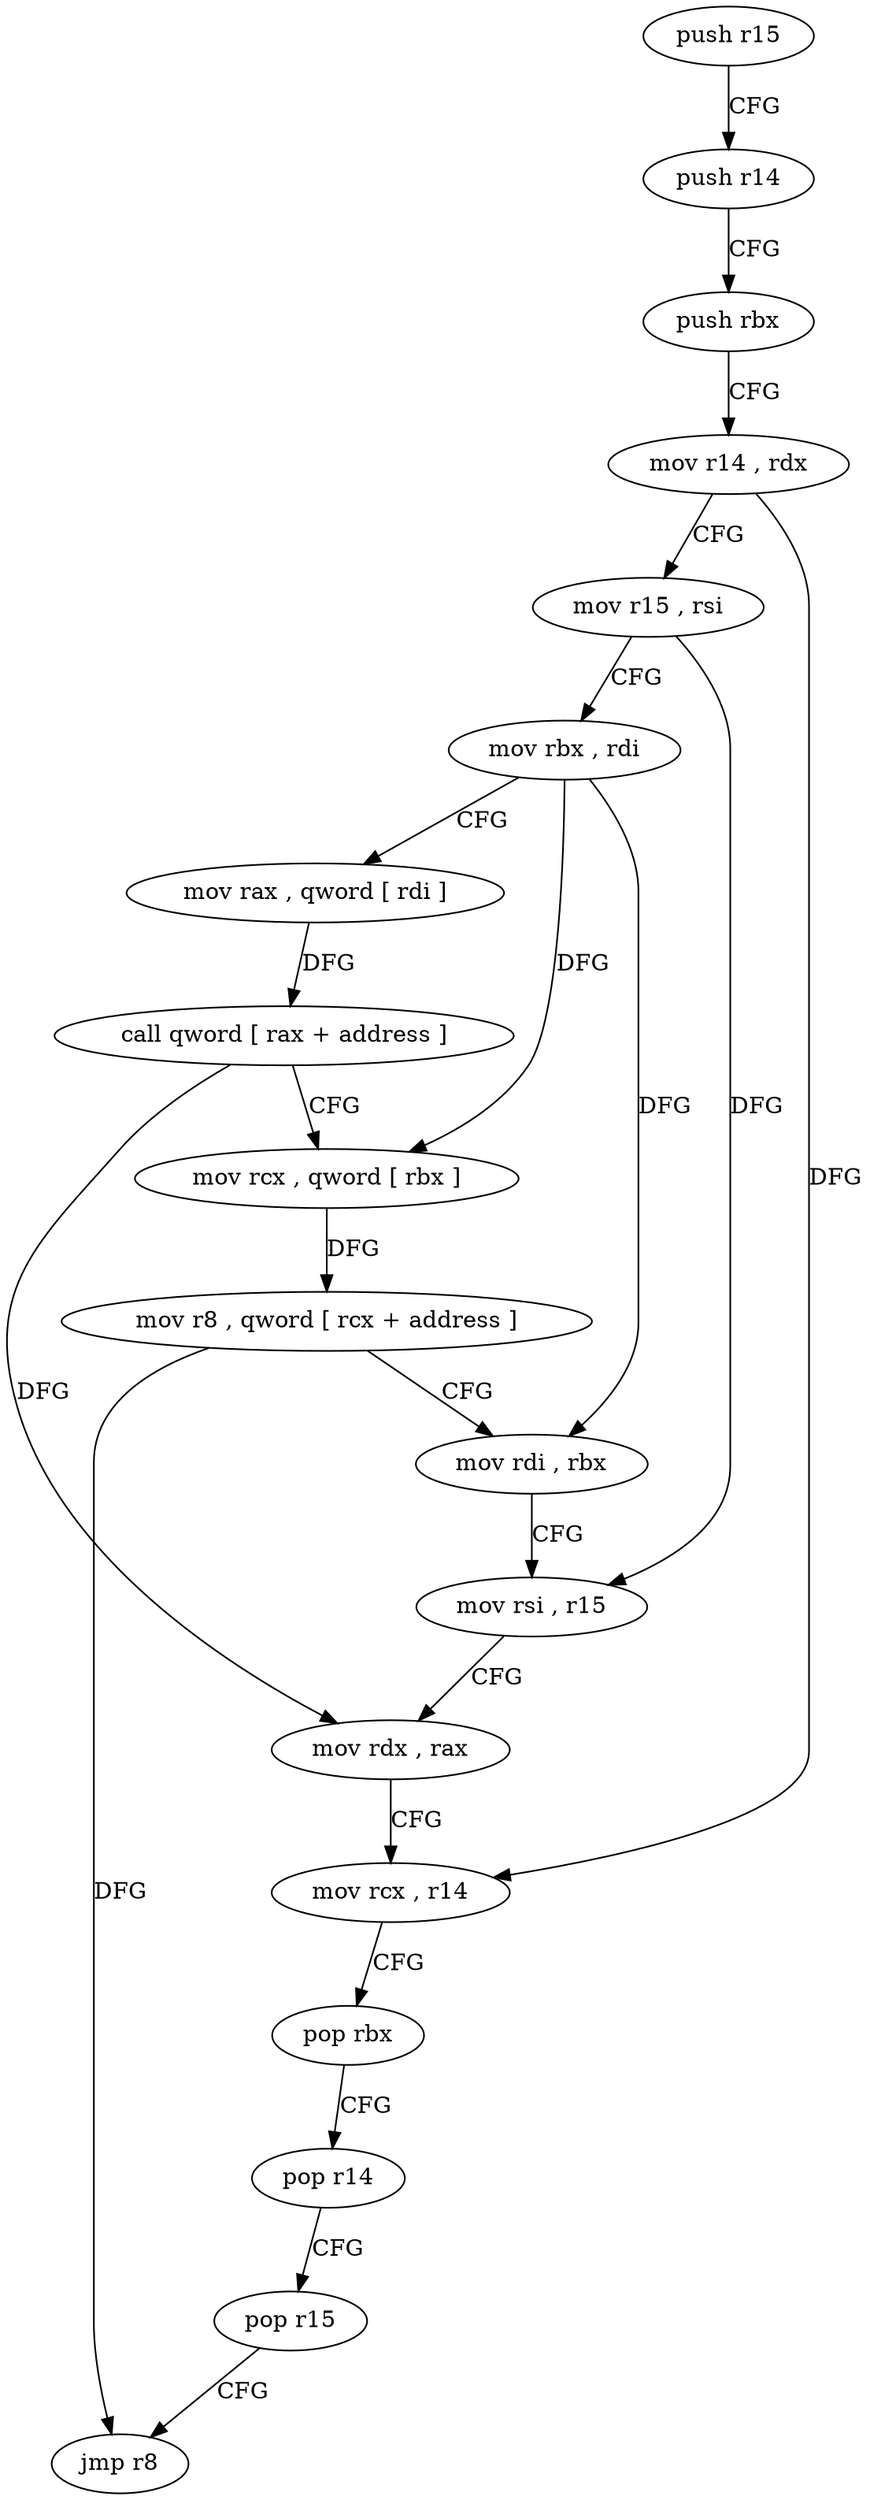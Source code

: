 digraph "func" {
"173584" [label = "push r15" ]
"173586" [label = "push r14" ]
"173588" [label = "push rbx" ]
"173589" [label = "mov r14 , rdx" ]
"173592" [label = "mov r15 , rsi" ]
"173595" [label = "mov rbx , rdi" ]
"173598" [label = "mov rax , qword [ rdi ]" ]
"173601" [label = "call qword [ rax + address ]" ]
"173604" [label = "mov rcx , qword [ rbx ]" ]
"173607" [label = "mov r8 , qword [ rcx + address ]" ]
"173611" [label = "mov rdi , rbx" ]
"173614" [label = "mov rsi , r15" ]
"173617" [label = "mov rdx , rax" ]
"173620" [label = "mov rcx , r14" ]
"173623" [label = "pop rbx" ]
"173624" [label = "pop r14" ]
"173626" [label = "pop r15" ]
"173628" [label = "jmp r8" ]
"173584" -> "173586" [ label = "CFG" ]
"173586" -> "173588" [ label = "CFG" ]
"173588" -> "173589" [ label = "CFG" ]
"173589" -> "173592" [ label = "CFG" ]
"173589" -> "173620" [ label = "DFG" ]
"173592" -> "173595" [ label = "CFG" ]
"173592" -> "173614" [ label = "DFG" ]
"173595" -> "173598" [ label = "CFG" ]
"173595" -> "173604" [ label = "DFG" ]
"173595" -> "173611" [ label = "DFG" ]
"173598" -> "173601" [ label = "DFG" ]
"173601" -> "173604" [ label = "CFG" ]
"173601" -> "173617" [ label = "DFG" ]
"173604" -> "173607" [ label = "DFG" ]
"173607" -> "173611" [ label = "CFG" ]
"173607" -> "173628" [ label = "DFG" ]
"173611" -> "173614" [ label = "CFG" ]
"173614" -> "173617" [ label = "CFG" ]
"173617" -> "173620" [ label = "CFG" ]
"173620" -> "173623" [ label = "CFG" ]
"173623" -> "173624" [ label = "CFG" ]
"173624" -> "173626" [ label = "CFG" ]
"173626" -> "173628" [ label = "CFG" ]
}
